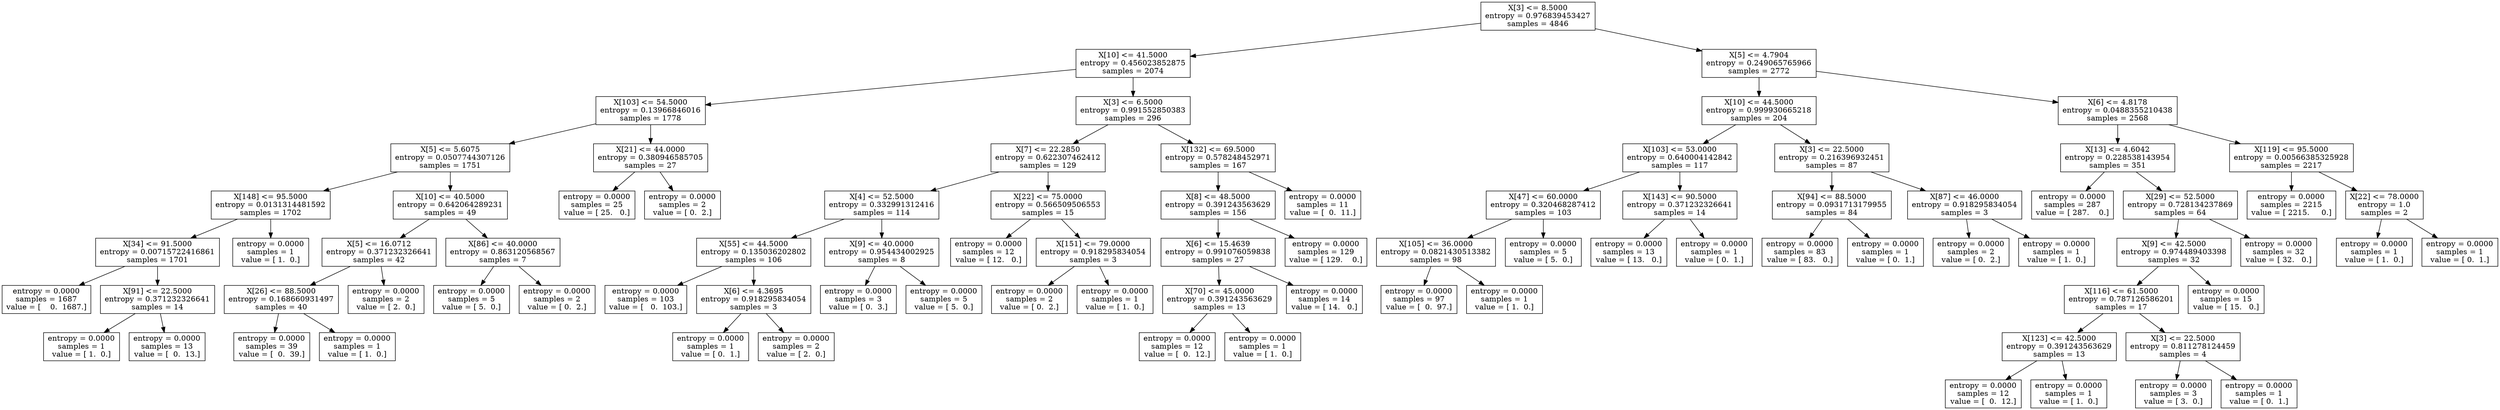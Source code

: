 digraph Tree {
0 [label="X[3] <= 8.5000\nentropy = 0.976839453427\nsamples = 4846", shape="box"] ;
1 [label="X[10] <= 41.5000\nentropy = 0.456023852875\nsamples = 2074", shape="box"] ;
0 -> 1 ;
2 [label="X[103] <= 54.5000\nentropy = 0.13966846016\nsamples = 1778", shape="box"] ;
1 -> 2 ;
3 [label="X[5] <= 5.6075\nentropy = 0.0507744307126\nsamples = 1751", shape="box"] ;
2 -> 3 ;
4 [label="X[148] <= 95.5000\nentropy = 0.0131314481592\nsamples = 1702", shape="box"] ;
3 -> 4 ;
5 [label="X[34] <= 91.5000\nentropy = 0.00715722416861\nsamples = 1701", shape="box"] ;
4 -> 5 ;
6 [label="entropy = 0.0000\nsamples = 1687\nvalue = [    0.  1687.]", shape="box"] ;
5 -> 6 ;
7 [label="X[91] <= 22.5000\nentropy = 0.371232326641\nsamples = 14", shape="box"] ;
5 -> 7 ;
8 [label="entropy = 0.0000\nsamples = 1\nvalue = [ 1.  0.]", shape="box"] ;
7 -> 8 ;
9 [label="entropy = 0.0000\nsamples = 13\nvalue = [  0.  13.]", shape="box"] ;
7 -> 9 ;
10 [label="entropy = 0.0000\nsamples = 1\nvalue = [ 1.  0.]", shape="box"] ;
4 -> 10 ;
11 [label="X[10] <= 40.5000\nentropy = 0.642064289231\nsamples = 49", shape="box"] ;
3 -> 11 ;
12 [label="X[5] <= 16.0712\nentropy = 0.371232326641\nsamples = 42", shape="box"] ;
11 -> 12 ;
13 [label="X[26] <= 88.5000\nentropy = 0.168660931497\nsamples = 40", shape="box"] ;
12 -> 13 ;
14 [label="entropy = 0.0000\nsamples = 39\nvalue = [  0.  39.]", shape="box"] ;
13 -> 14 ;
15 [label="entropy = 0.0000\nsamples = 1\nvalue = [ 1.  0.]", shape="box"] ;
13 -> 15 ;
16 [label="entropy = 0.0000\nsamples = 2\nvalue = [ 2.  0.]", shape="box"] ;
12 -> 16 ;
17 [label="X[86] <= 40.0000\nentropy = 0.863120568567\nsamples = 7", shape="box"] ;
11 -> 17 ;
18 [label="entropy = 0.0000\nsamples = 5\nvalue = [ 5.  0.]", shape="box"] ;
17 -> 18 ;
19 [label="entropy = 0.0000\nsamples = 2\nvalue = [ 0.  2.]", shape="box"] ;
17 -> 19 ;
20 [label="X[21] <= 44.0000\nentropy = 0.380946585705\nsamples = 27", shape="box"] ;
2 -> 20 ;
21 [label="entropy = 0.0000\nsamples = 25\nvalue = [ 25.   0.]", shape="box"] ;
20 -> 21 ;
22 [label="entropy = 0.0000\nsamples = 2\nvalue = [ 0.  2.]", shape="box"] ;
20 -> 22 ;
23 [label="X[3] <= 6.5000\nentropy = 0.991552850383\nsamples = 296", shape="box"] ;
1 -> 23 ;
24 [label="X[7] <= 22.2850\nentropy = 0.622307462412\nsamples = 129", shape="box"] ;
23 -> 24 ;
25 [label="X[4] <= 52.5000\nentropy = 0.332991312416\nsamples = 114", shape="box"] ;
24 -> 25 ;
26 [label="X[55] <= 44.5000\nentropy = 0.135036202802\nsamples = 106", shape="box"] ;
25 -> 26 ;
27 [label="entropy = 0.0000\nsamples = 103\nvalue = [   0.  103.]", shape="box"] ;
26 -> 27 ;
28 [label="X[6] <= 4.3695\nentropy = 0.918295834054\nsamples = 3", shape="box"] ;
26 -> 28 ;
29 [label="entropy = 0.0000\nsamples = 1\nvalue = [ 0.  1.]", shape="box"] ;
28 -> 29 ;
30 [label="entropy = 0.0000\nsamples = 2\nvalue = [ 2.  0.]", shape="box"] ;
28 -> 30 ;
31 [label="X[9] <= 40.0000\nentropy = 0.954434002925\nsamples = 8", shape="box"] ;
25 -> 31 ;
32 [label="entropy = 0.0000\nsamples = 3\nvalue = [ 0.  3.]", shape="box"] ;
31 -> 32 ;
33 [label="entropy = 0.0000\nsamples = 5\nvalue = [ 5.  0.]", shape="box"] ;
31 -> 33 ;
34 [label="X[22] <= 75.0000\nentropy = 0.566509506553\nsamples = 15", shape="box"] ;
24 -> 34 ;
35 [label="entropy = 0.0000\nsamples = 12\nvalue = [ 12.   0.]", shape="box"] ;
34 -> 35 ;
36 [label="X[151] <= 79.0000\nentropy = 0.918295834054\nsamples = 3", shape="box"] ;
34 -> 36 ;
37 [label="entropy = 0.0000\nsamples = 2\nvalue = [ 0.  2.]", shape="box"] ;
36 -> 37 ;
38 [label="entropy = 0.0000\nsamples = 1\nvalue = [ 1.  0.]", shape="box"] ;
36 -> 38 ;
39 [label="X[132] <= 69.5000\nentropy = 0.578248452971\nsamples = 167", shape="box"] ;
23 -> 39 ;
40 [label="X[8] <= 48.5000\nentropy = 0.391243563629\nsamples = 156", shape="box"] ;
39 -> 40 ;
41 [label="X[6] <= 15.4639\nentropy = 0.991076059838\nsamples = 27", shape="box"] ;
40 -> 41 ;
42 [label="X[70] <= 45.0000\nentropy = 0.391243563629\nsamples = 13", shape="box"] ;
41 -> 42 ;
43 [label="entropy = 0.0000\nsamples = 12\nvalue = [  0.  12.]", shape="box"] ;
42 -> 43 ;
44 [label="entropy = 0.0000\nsamples = 1\nvalue = [ 1.  0.]", shape="box"] ;
42 -> 44 ;
45 [label="entropy = 0.0000\nsamples = 14\nvalue = [ 14.   0.]", shape="box"] ;
41 -> 45 ;
46 [label="entropy = 0.0000\nsamples = 129\nvalue = [ 129.    0.]", shape="box"] ;
40 -> 46 ;
47 [label="entropy = 0.0000\nsamples = 11\nvalue = [  0.  11.]", shape="box"] ;
39 -> 47 ;
48 [label="X[5] <= 4.7904\nentropy = 0.249065765966\nsamples = 2772", shape="box"] ;
0 -> 48 ;
49 [label="X[10] <= 44.5000\nentropy = 0.999930665218\nsamples = 204", shape="box"] ;
48 -> 49 ;
50 [label="X[103] <= 53.0000\nentropy = 0.640004142842\nsamples = 117", shape="box"] ;
49 -> 50 ;
51 [label="X[47] <= 60.0000\nentropy = 0.320468287412\nsamples = 103", shape="box"] ;
50 -> 51 ;
52 [label="X[105] <= 36.0000\nentropy = 0.0821430513382\nsamples = 98", shape="box"] ;
51 -> 52 ;
53 [label="entropy = 0.0000\nsamples = 97\nvalue = [  0.  97.]", shape="box"] ;
52 -> 53 ;
54 [label="entropy = 0.0000\nsamples = 1\nvalue = [ 1.  0.]", shape="box"] ;
52 -> 54 ;
55 [label="entropy = 0.0000\nsamples = 5\nvalue = [ 5.  0.]", shape="box"] ;
51 -> 55 ;
56 [label="X[143] <= 90.5000\nentropy = 0.371232326641\nsamples = 14", shape="box"] ;
50 -> 56 ;
57 [label="entropy = 0.0000\nsamples = 13\nvalue = [ 13.   0.]", shape="box"] ;
56 -> 57 ;
58 [label="entropy = 0.0000\nsamples = 1\nvalue = [ 0.  1.]", shape="box"] ;
56 -> 58 ;
59 [label="X[3] <= 22.5000\nentropy = 0.216396932451\nsamples = 87", shape="box"] ;
49 -> 59 ;
60 [label="X[94] <= 88.5000\nentropy = 0.0931713179955\nsamples = 84", shape="box"] ;
59 -> 60 ;
61 [label="entropy = 0.0000\nsamples = 83\nvalue = [ 83.   0.]", shape="box"] ;
60 -> 61 ;
62 [label="entropy = 0.0000\nsamples = 1\nvalue = [ 0.  1.]", shape="box"] ;
60 -> 62 ;
63 [label="X[87] <= 46.0000\nentropy = 0.918295834054\nsamples = 3", shape="box"] ;
59 -> 63 ;
64 [label="entropy = 0.0000\nsamples = 2\nvalue = [ 0.  2.]", shape="box"] ;
63 -> 64 ;
65 [label="entropy = 0.0000\nsamples = 1\nvalue = [ 1.  0.]", shape="box"] ;
63 -> 65 ;
66 [label="X[6] <= 4.8178\nentropy = 0.0488355210438\nsamples = 2568", shape="box"] ;
48 -> 66 ;
67 [label="X[13] <= 4.6042\nentropy = 0.228538143954\nsamples = 351", shape="box"] ;
66 -> 67 ;
68 [label="entropy = 0.0000\nsamples = 287\nvalue = [ 287.    0.]", shape="box"] ;
67 -> 68 ;
69 [label="X[29] <= 52.5000\nentropy = 0.728134237869\nsamples = 64", shape="box"] ;
67 -> 69 ;
70 [label="X[9] <= 42.5000\nentropy = 0.974489403398\nsamples = 32", shape="box"] ;
69 -> 70 ;
71 [label="X[116] <= 61.5000\nentropy = 0.787126586201\nsamples = 17", shape="box"] ;
70 -> 71 ;
72 [label="X[123] <= 42.5000\nentropy = 0.391243563629\nsamples = 13", shape="box"] ;
71 -> 72 ;
73 [label="entropy = 0.0000\nsamples = 12\nvalue = [  0.  12.]", shape="box"] ;
72 -> 73 ;
74 [label="entropy = 0.0000\nsamples = 1\nvalue = [ 1.  0.]", shape="box"] ;
72 -> 74 ;
75 [label="X[3] <= 22.5000\nentropy = 0.811278124459\nsamples = 4", shape="box"] ;
71 -> 75 ;
76 [label="entropy = 0.0000\nsamples = 3\nvalue = [ 3.  0.]", shape="box"] ;
75 -> 76 ;
77 [label="entropy = 0.0000\nsamples = 1\nvalue = [ 0.  1.]", shape="box"] ;
75 -> 77 ;
78 [label="entropy = 0.0000\nsamples = 15\nvalue = [ 15.   0.]", shape="box"] ;
70 -> 78 ;
79 [label="entropy = 0.0000\nsamples = 32\nvalue = [ 32.   0.]", shape="box"] ;
69 -> 79 ;
80 [label="X[119] <= 95.5000\nentropy = 0.00566385325928\nsamples = 2217", shape="box"] ;
66 -> 80 ;
81 [label="entropy = 0.0000\nsamples = 2215\nvalue = [ 2215.     0.]", shape="box"] ;
80 -> 81 ;
82 [label="X[22] <= 78.0000\nentropy = 1.0\nsamples = 2", shape="box"] ;
80 -> 82 ;
83 [label="entropy = 0.0000\nsamples = 1\nvalue = [ 1.  0.]", shape="box"] ;
82 -> 83 ;
84 [label="entropy = 0.0000\nsamples = 1\nvalue = [ 0.  1.]", shape="box"] ;
82 -> 84 ;
}